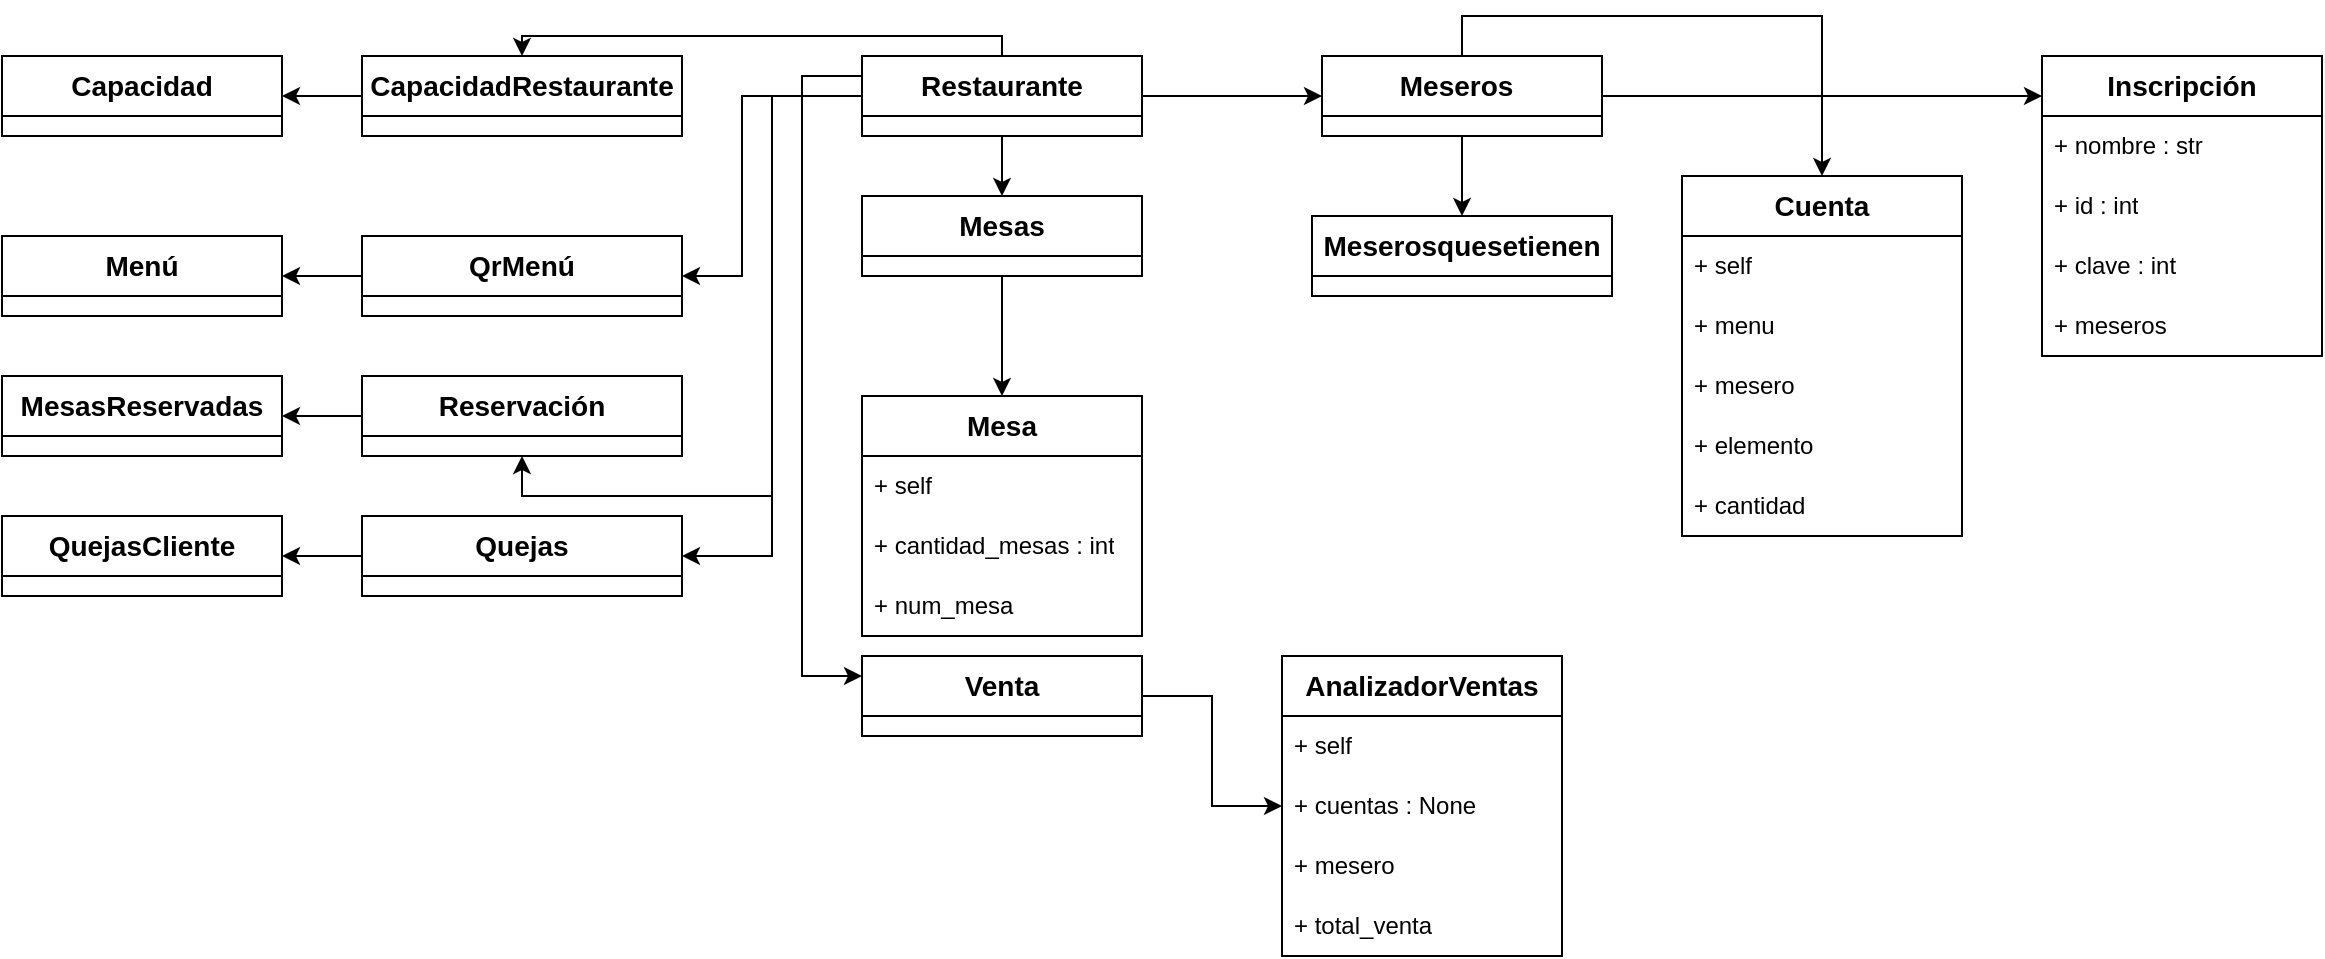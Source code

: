 <mxfile version="24.2.2" type="device">
  <diagram name="Página-1" id="wdMeWJEnil79WT0xZNIh">
    <mxGraphModel dx="1877" dy="522" grid="1" gridSize="10" guides="1" tooltips="1" connect="1" arrows="1" fold="1" page="1" pageScale="1" pageWidth="827" pageHeight="1169" math="0" shadow="0">
      <root>
        <mxCell id="0" />
        <mxCell id="1" parent="0" />
        <mxCell id="0spZm-EfdhwM5rsaG5ed-1" style="edgeStyle=orthogonalEdgeStyle;rounded=0;orthogonalLoop=1;jettySize=auto;html=1;" parent="1" source="RrLzr7xgLB7CRpg2Q4Ah-9" target="RrLzr7xgLB7CRpg2Q4Ah-21" edge="1">
          <mxGeometry relative="1" as="geometry" />
        </mxCell>
        <mxCell id="7tjaN-nobCpIpOOMfUjn-23" style="edgeStyle=orthogonalEdgeStyle;rounded=0;orthogonalLoop=1;jettySize=auto;html=1;exitX=0;exitY=0.5;exitDx=0;exitDy=0;" parent="1" source="RrLzr7xgLB7CRpg2Q4Ah-9" target="7tjaN-nobCpIpOOMfUjn-19" edge="1">
          <mxGeometry relative="1" as="geometry">
            <Array as="points">
              <mxPoint x="-350" y="40" />
              <mxPoint x="-380" y="40" />
              <mxPoint x="-380" y="340" />
            </Array>
          </mxGeometry>
        </mxCell>
        <mxCell id="7tjaN-nobCpIpOOMfUjn-24" style="edgeStyle=orthogonalEdgeStyle;rounded=0;orthogonalLoop=1;jettySize=auto;html=1;exitX=1;exitY=0.5;exitDx=0;exitDy=0;" parent="1" source="RrLzr7xgLB7CRpg2Q4Ah-9" target="RrLzr7xgLB7CRpg2Q4Ah-17" edge="1">
          <mxGeometry relative="1" as="geometry" />
        </mxCell>
        <mxCell id="7tjaN-nobCpIpOOMfUjn-38" style="edgeStyle=orthogonalEdgeStyle;rounded=0;orthogonalLoop=1;jettySize=auto;html=1;" parent="1" source="RrLzr7xgLB7CRpg2Q4Ah-9" target="7tjaN-nobCpIpOOMfUjn-34" edge="1">
          <mxGeometry relative="1" as="geometry">
            <Array as="points">
              <mxPoint x="-280" y="20" />
              <mxPoint x="-520" y="20" />
            </Array>
          </mxGeometry>
        </mxCell>
        <mxCell id="7tjaN-nobCpIpOOMfUjn-41" style="edgeStyle=orthogonalEdgeStyle;rounded=0;orthogonalLoop=1;jettySize=auto;html=1;entryX=1;entryY=0.5;entryDx=0;entryDy=0;" parent="1" source="RrLzr7xgLB7CRpg2Q4Ah-9" target="7tjaN-nobCpIpOOMfUjn-39" edge="1">
          <mxGeometry relative="1" as="geometry">
            <Array as="points">
              <mxPoint x="-410" y="50" />
              <mxPoint x="-410" y="140" />
            </Array>
          </mxGeometry>
        </mxCell>
        <mxCell id="7tjaN-nobCpIpOOMfUjn-43" style="edgeStyle=orthogonalEdgeStyle;rounded=0;orthogonalLoop=1;jettySize=auto;html=1;entryX=0.5;entryY=1;entryDx=0;entryDy=0;" parent="1" source="RrLzr7xgLB7CRpg2Q4Ah-9" target="7tjaN-nobCpIpOOMfUjn-42" edge="1">
          <mxGeometry relative="1" as="geometry" />
        </mxCell>
        <mxCell id="9p7t4piKM5L8PV-O4CBv-5" style="edgeStyle=orthogonalEdgeStyle;rounded=0;orthogonalLoop=1;jettySize=auto;html=1;entryX=1;entryY=0.5;entryDx=0;entryDy=0;" edge="1" parent="1" source="RrLzr7xgLB7CRpg2Q4Ah-9" target="9p7t4piKM5L8PV-O4CBv-4">
          <mxGeometry relative="1" as="geometry" />
        </mxCell>
        <mxCell id="RrLzr7xgLB7CRpg2Q4Ah-9" value="&lt;b&gt;&lt;font style=&quot;font-size: 14px;&quot;&gt;Restaurante&lt;/font&gt;&lt;/b&gt;" style="swimlane;fontStyle=0;childLayout=stackLayout;horizontal=1;startSize=30;horizontalStack=0;resizeParent=1;resizeParentMax=0;resizeLast=0;collapsible=1;marginBottom=0;whiteSpace=wrap;html=1;" parent="1" vertex="1">
          <mxGeometry x="-350" y="30" width="140" height="40" as="geometry" />
        </mxCell>
        <mxCell id="RrLzr7xgLB7CRpg2Q4Ah-13" value="&lt;span style=&quot;font-size: 14px;&quot;&gt;&lt;b&gt;Inscripción&lt;/b&gt;&lt;/span&gt;" style="swimlane;fontStyle=0;childLayout=stackLayout;horizontal=1;startSize=30;horizontalStack=0;resizeParent=1;resizeParentMax=0;resizeLast=0;collapsible=1;marginBottom=0;whiteSpace=wrap;html=1;" parent="1" vertex="1">
          <mxGeometry x="240" y="30" width="140" height="150" as="geometry" />
        </mxCell>
        <mxCell id="RrLzr7xgLB7CRpg2Q4Ah-14" value="+ nombre : str&lt;span style=&quot;white-space: pre;&quot;&gt;&#x9;&lt;/span&gt;&lt;span style=&quot;white-space: pre;&quot;&gt;&#x9;&lt;/span&gt;" style="text;strokeColor=none;fillColor=none;align=left;verticalAlign=middle;spacingLeft=4;spacingRight=4;overflow=hidden;points=[[0,0.5],[1,0.5]];portConstraint=eastwest;rotatable=0;whiteSpace=wrap;html=1;" parent="RrLzr7xgLB7CRpg2Q4Ah-13" vertex="1">
          <mxGeometry y="30" width="140" height="30" as="geometry" />
        </mxCell>
        <mxCell id="RrLzr7xgLB7CRpg2Q4Ah-15" value="+ id : int" style="text;strokeColor=none;fillColor=none;align=left;verticalAlign=middle;spacingLeft=4;spacingRight=4;overflow=hidden;points=[[0,0.5],[1,0.5]];portConstraint=eastwest;rotatable=0;whiteSpace=wrap;html=1;" parent="RrLzr7xgLB7CRpg2Q4Ah-13" vertex="1">
          <mxGeometry y="60" width="140" height="30" as="geometry" />
        </mxCell>
        <mxCell id="RrLzr7xgLB7CRpg2Q4Ah-16" value="+ clave : int" style="text;strokeColor=none;fillColor=none;align=left;verticalAlign=middle;spacingLeft=4;spacingRight=4;overflow=hidden;points=[[0,0.5],[1,0.5]];portConstraint=eastwest;rotatable=0;whiteSpace=wrap;html=1;" parent="RrLzr7xgLB7CRpg2Q4Ah-13" vertex="1">
          <mxGeometry y="90" width="140" height="30" as="geometry" />
        </mxCell>
        <mxCell id="RrLzr7xgLB7CRpg2Q4Ah-30" value="+ meseros&amp;nbsp;" style="text;strokeColor=none;fillColor=none;align=left;verticalAlign=middle;spacingLeft=4;spacingRight=4;overflow=hidden;points=[[0,0.5],[1,0.5]];portConstraint=eastwest;rotatable=0;whiteSpace=wrap;html=1;" parent="RrLzr7xgLB7CRpg2Q4Ah-13" vertex="1">
          <mxGeometry y="120" width="140" height="30" as="geometry" />
        </mxCell>
        <mxCell id="7tjaN-nobCpIpOOMfUjn-1" style="edgeStyle=orthogonalEdgeStyle;rounded=0;orthogonalLoop=1;jettySize=auto;html=1;exitX=0.5;exitY=1;exitDx=0;exitDy=0;" parent="1" source="RrLzr7xgLB7CRpg2Q4Ah-17" target="RrLzr7xgLB7CRpg2Q4Ah-25" edge="1">
          <mxGeometry relative="1" as="geometry" />
        </mxCell>
        <mxCell id="7tjaN-nobCpIpOOMfUjn-10" style="edgeStyle=orthogonalEdgeStyle;rounded=0;orthogonalLoop=1;jettySize=auto;html=1;exitX=0.5;exitY=0;exitDx=0;exitDy=0;" parent="1" source="RrLzr7xgLB7CRpg2Q4Ah-17" target="7tjaN-nobCpIpOOMfUjn-2" edge="1">
          <mxGeometry relative="1" as="geometry" />
        </mxCell>
        <mxCell id="7tjaN-nobCpIpOOMfUjn-33" style="edgeStyle=orthogonalEdgeStyle;rounded=0;orthogonalLoop=1;jettySize=auto;html=1;" parent="1" source="RrLzr7xgLB7CRpg2Q4Ah-17" target="RrLzr7xgLB7CRpg2Q4Ah-13" edge="1">
          <mxGeometry relative="1" as="geometry">
            <Array as="points">
              <mxPoint x="150" y="50" />
              <mxPoint x="150" y="50" />
            </Array>
          </mxGeometry>
        </mxCell>
        <mxCell id="RrLzr7xgLB7CRpg2Q4Ah-17" value="&lt;b&gt;&lt;font style=&quot;font-size: 14px;&quot;&gt;Meseros&lt;span style=&quot;white-space: pre;&quot;&gt;&#x9;&lt;/span&gt;&lt;/font&gt;&lt;/b&gt;" style="swimlane;fontStyle=0;childLayout=stackLayout;horizontal=1;startSize=30;horizontalStack=0;resizeParent=1;resizeParentMax=0;resizeLast=0;collapsible=1;marginBottom=0;whiteSpace=wrap;html=1;" parent="1" vertex="1">
          <mxGeometry x="-120" y="30" width="140" height="40" as="geometry" />
        </mxCell>
        <mxCell id="7tjaN-nobCpIpOOMfUjn-17" style="edgeStyle=orthogonalEdgeStyle;rounded=0;orthogonalLoop=1;jettySize=auto;html=1;exitX=0.5;exitY=1;exitDx=0;exitDy=0;entryX=0.5;entryY=0;entryDx=0;entryDy=0;" parent="1" source="RrLzr7xgLB7CRpg2Q4Ah-21" target="7tjaN-nobCpIpOOMfUjn-11" edge="1">
          <mxGeometry relative="1" as="geometry" />
        </mxCell>
        <mxCell id="RrLzr7xgLB7CRpg2Q4Ah-21" value="&lt;span style=&quot;font-size: 14px;&quot;&gt;&lt;b&gt;Mesas&lt;/b&gt;&lt;/span&gt;" style="swimlane;fontStyle=0;childLayout=stackLayout;horizontal=1;startSize=30;horizontalStack=0;resizeParent=1;resizeParentMax=0;resizeLast=0;collapsible=1;marginBottom=0;whiteSpace=wrap;html=1;" parent="1" vertex="1">
          <mxGeometry x="-350" y="100" width="140" height="40" as="geometry" />
        </mxCell>
        <mxCell id="RrLzr7xgLB7CRpg2Q4Ah-25" value="&lt;b&gt;&lt;font style=&quot;font-size: 14px;&quot;&gt;Meserosquesetienen&lt;/font&gt;&lt;/b&gt;" style="swimlane;fontStyle=0;childLayout=stackLayout;horizontal=1;startSize=30;horizontalStack=0;resizeParent=1;resizeParentMax=0;resizeLast=0;collapsible=1;marginBottom=0;whiteSpace=wrap;html=1;" parent="1" vertex="1">
          <mxGeometry x="-125" y="110" width="150" height="40" as="geometry" />
        </mxCell>
        <mxCell id="7tjaN-nobCpIpOOMfUjn-2" value="&lt;span style=&quot;font-size: 14px;&quot;&gt;&lt;b&gt;Cuenta&lt;/b&gt;&lt;/span&gt;" style="swimlane;fontStyle=0;childLayout=stackLayout;horizontal=1;startSize=30;horizontalStack=0;resizeParent=1;resizeParentMax=0;resizeLast=0;collapsible=1;marginBottom=0;whiteSpace=wrap;html=1;" parent="1" vertex="1">
          <mxGeometry x="60" y="90" width="140" height="180" as="geometry" />
        </mxCell>
        <mxCell id="7tjaN-nobCpIpOOMfUjn-3" value="+ self" style="text;strokeColor=none;fillColor=none;align=left;verticalAlign=middle;spacingLeft=4;spacingRight=4;overflow=hidden;points=[[0,0.5],[1,0.5]];portConstraint=eastwest;rotatable=0;whiteSpace=wrap;html=1;" parent="7tjaN-nobCpIpOOMfUjn-2" vertex="1">
          <mxGeometry y="30" width="140" height="30" as="geometry" />
        </mxCell>
        <mxCell id="7tjaN-nobCpIpOOMfUjn-4" value="+ menu" style="text;strokeColor=none;fillColor=none;align=left;verticalAlign=middle;spacingLeft=4;spacingRight=4;overflow=hidden;points=[[0,0.5],[1,0.5]];portConstraint=eastwest;rotatable=0;whiteSpace=wrap;html=1;" parent="7tjaN-nobCpIpOOMfUjn-2" vertex="1">
          <mxGeometry y="60" width="140" height="30" as="geometry" />
        </mxCell>
        <mxCell id="7tjaN-nobCpIpOOMfUjn-5" value="+ mesero" style="text;strokeColor=none;fillColor=none;align=left;verticalAlign=middle;spacingLeft=4;spacingRight=4;overflow=hidden;points=[[0,0.5],[1,0.5]];portConstraint=eastwest;rotatable=0;whiteSpace=wrap;html=1;" parent="7tjaN-nobCpIpOOMfUjn-2" vertex="1">
          <mxGeometry y="90" width="140" height="30" as="geometry" />
        </mxCell>
        <mxCell id="7tjaN-nobCpIpOOMfUjn-7" value="+ elemento" style="text;strokeColor=none;fillColor=none;align=left;verticalAlign=middle;spacingLeft=4;spacingRight=4;overflow=hidden;points=[[0,0.5],[1,0.5]];portConstraint=eastwest;rotatable=0;whiteSpace=wrap;html=1;" parent="7tjaN-nobCpIpOOMfUjn-2" vertex="1">
          <mxGeometry y="120" width="140" height="30" as="geometry" />
        </mxCell>
        <mxCell id="7tjaN-nobCpIpOOMfUjn-8" value="+ cantidad" style="text;strokeColor=none;fillColor=none;align=left;verticalAlign=middle;spacingLeft=4;spacingRight=4;overflow=hidden;points=[[0,0.5],[1,0.5]];portConstraint=eastwest;rotatable=0;whiteSpace=wrap;html=1;" parent="7tjaN-nobCpIpOOMfUjn-2" vertex="1">
          <mxGeometry y="150" width="140" height="30" as="geometry" />
        </mxCell>
        <mxCell id="7tjaN-nobCpIpOOMfUjn-11" value="&lt;span style=&quot;font-size: 14px;&quot;&gt;&lt;b&gt;Mesa&lt;/b&gt;&lt;/span&gt;" style="swimlane;fontStyle=0;childLayout=stackLayout;horizontal=1;startSize=30;horizontalStack=0;resizeParent=1;resizeParentMax=0;resizeLast=0;collapsible=1;marginBottom=0;whiteSpace=wrap;html=1;" parent="1" vertex="1">
          <mxGeometry x="-350" y="200" width="140" height="120" as="geometry" />
        </mxCell>
        <mxCell id="7tjaN-nobCpIpOOMfUjn-12" value="+ self" style="text;strokeColor=none;fillColor=none;align=left;verticalAlign=middle;spacingLeft=4;spacingRight=4;overflow=hidden;points=[[0,0.5],[1,0.5]];portConstraint=eastwest;rotatable=0;whiteSpace=wrap;html=1;" parent="7tjaN-nobCpIpOOMfUjn-11" vertex="1">
          <mxGeometry y="30" width="140" height="30" as="geometry" />
        </mxCell>
        <mxCell id="7tjaN-nobCpIpOOMfUjn-13" value="+ cantidad_mesas : int" style="text;strokeColor=none;fillColor=none;align=left;verticalAlign=middle;spacingLeft=4;spacingRight=4;overflow=hidden;points=[[0,0.5],[1,0.5]];portConstraint=eastwest;rotatable=0;whiteSpace=wrap;html=1;" parent="7tjaN-nobCpIpOOMfUjn-11" vertex="1">
          <mxGeometry y="60" width="140" height="30" as="geometry" />
        </mxCell>
        <mxCell id="7tjaN-nobCpIpOOMfUjn-14" value="+ num_mesa" style="text;strokeColor=none;fillColor=none;align=left;verticalAlign=middle;spacingLeft=4;spacingRight=4;overflow=hidden;points=[[0,0.5],[1,0.5]];portConstraint=eastwest;rotatable=0;whiteSpace=wrap;html=1;" parent="7tjaN-nobCpIpOOMfUjn-11" vertex="1">
          <mxGeometry y="90" width="140" height="30" as="geometry" />
        </mxCell>
        <mxCell id="7tjaN-nobCpIpOOMfUjn-32" style="edgeStyle=orthogonalEdgeStyle;rounded=0;orthogonalLoop=1;jettySize=auto;html=1;" parent="1" source="7tjaN-nobCpIpOOMfUjn-19" target="7tjaN-nobCpIpOOMfUjn-25" edge="1">
          <mxGeometry relative="1" as="geometry" />
        </mxCell>
        <mxCell id="7tjaN-nobCpIpOOMfUjn-19" value="&lt;span style=&quot;font-size: 14px;&quot;&gt;&lt;b&gt;Venta&lt;/b&gt;&lt;/span&gt;" style="swimlane;fontStyle=0;childLayout=stackLayout;horizontal=1;startSize=30;horizontalStack=0;resizeParent=1;resizeParentMax=0;resizeLast=0;collapsible=1;marginBottom=0;whiteSpace=wrap;html=1;" parent="1" vertex="1">
          <mxGeometry x="-350" y="330" width="140" height="40" as="geometry" />
        </mxCell>
        <mxCell id="7tjaN-nobCpIpOOMfUjn-25" value="&lt;span style=&quot;font-size: 14px;&quot;&gt;&lt;b&gt;AnalizadorVentas&lt;/b&gt;&lt;/span&gt;" style="swimlane;fontStyle=0;childLayout=stackLayout;horizontal=1;startSize=30;horizontalStack=0;resizeParent=1;resizeParentMax=0;resizeLast=0;collapsible=1;marginBottom=0;whiteSpace=wrap;html=1;" parent="1" vertex="1">
          <mxGeometry x="-140" y="330" width="140" height="150" as="geometry" />
        </mxCell>
        <mxCell id="7tjaN-nobCpIpOOMfUjn-26" value="+ self" style="text;strokeColor=none;fillColor=none;align=left;verticalAlign=middle;spacingLeft=4;spacingRight=4;overflow=hidden;points=[[0,0.5],[1,0.5]];portConstraint=eastwest;rotatable=0;whiteSpace=wrap;html=1;" parent="7tjaN-nobCpIpOOMfUjn-25" vertex="1">
          <mxGeometry y="30" width="140" height="30" as="geometry" />
        </mxCell>
        <mxCell id="7tjaN-nobCpIpOOMfUjn-27" value="+ cuentas : None" style="text;strokeColor=none;fillColor=none;align=left;verticalAlign=middle;spacingLeft=4;spacingRight=4;overflow=hidden;points=[[0,0.5],[1,0.5]];portConstraint=eastwest;rotatable=0;whiteSpace=wrap;html=1;" parent="7tjaN-nobCpIpOOMfUjn-25" vertex="1">
          <mxGeometry y="60" width="140" height="30" as="geometry" />
        </mxCell>
        <mxCell id="7tjaN-nobCpIpOOMfUjn-28" value="+ mesero&amp;nbsp;" style="text;strokeColor=none;fillColor=none;align=left;verticalAlign=middle;spacingLeft=4;spacingRight=4;overflow=hidden;points=[[0,0.5],[1,0.5]];portConstraint=eastwest;rotatable=0;whiteSpace=wrap;html=1;" parent="7tjaN-nobCpIpOOMfUjn-25" vertex="1">
          <mxGeometry y="90" width="140" height="30" as="geometry" />
        </mxCell>
        <mxCell id="7tjaN-nobCpIpOOMfUjn-30" value="+ total_venta" style="text;strokeColor=none;fillColor=none;align=left;verticalAlign=middle;spacingLeft=4;spacingRight=4;overflow=hidden;points=[[0,0.5],[1,0.5]];portConstraint=eastwest;rotatable=0;whiteSpace=wrap;html=1;" parent="7tjaN-nobCpIpOOMfUjn-25" vertex="1">
          <mxGeometry y="120" width="140" height="30" as="geometry" />
        </mxCell>
        <mxCell id="9p7t4piKM5L8PV-O4CBv-3" style="edgeStyle=orthogonalEdgeStyle;rounded=0;orthogonalLoop=1;jettySize=auto;html=1;entryX=1;entryY=0.5;entryDx=0;entryDy=0;" edge="1" parent="1" source="7tjaN-nobCpIpOOMfUjn-34" target="9p7t4piKM5L8PV-O4CBv-2">
          <mxGeometry relative="1" as="geometry" />
        </mxCell>
        <mxCell id="7tjaN-nobCpIpOOMfUjn-34" value="&lt;span style=&quot;font-size: 14px;&quot;&gt;&lt;b&gt;CapacidadRestaurante&lt;/b&gt;&lt;/span&gt;" style="swimlane;fontStyle=0;childLayout=stackLayout;horizontal=1;startSize=30;horizontalStack=0;resizeParent=1;resizeParentMax=0;resizeLast=0;collapsible=1;marginBottom=0;whiteSpace=wrap;html=1;" parent="1" vertex="1">
          <mxGeometry x="-600" y="30" width="160" height="40" as="geometry" />
        </mxCell>
        <mxCell id="7tjaN-nobCpIpOOMfUjn-55" style="edgeStyle=orthogonalEdgeStyle;rounded=0;orthogonalLoop=1;jettySize=auto;html=1;exitX=0;exitY=0.5;exitDx=0;exitDy=0;entryX=1;entryY=0.5;entryDx=0;entryDy=0;" parent="1" source="7tjaN-nobCpIpOOMfUjn-39" target="7tjaN-nobCpIpOOMfUjn-51" edge="1">
          <mxGeometry relative="1" as="geometry" />
        </mxCell>
        <mxCell id="7tjaN-nobCpIpOOMfUjn-39" value="&lt;span style=&quot;font-size: 14px;&quot;&gt;&lt;b&gt;QrMenú&lt;/b&gt;&lt;/span&gt;" style="swimlane;fontStyle=0;childLayout=stackLayout;horizontal=1;startSize=30;horizontalStack=0;resizeParent=1;resizeParentMax=0;resizeLast=0;collapsible=1;marginBottom=0;whiteSpace=wrap;html=1;" parent="1" vertex="1">
          <mxGeometry x="-600" y="120" width="160" height="40" as="geometry" />
        </mxCell>
        <mxCell id="9p7t4piKM5L8PV-O4CBv-1" style="edgeStyle=orthogonalEdgeStyle;rounded=0;orthogonalLoop=1;jettySize=auto;html=1;exitX=0;exitY=0.5;exitDx=0;exitDy=0;entryX=1;entryY=0.5;entryDx=0;entryDy=0;" edge="1" parent="1" source="7tjaN-nobCpIpOOMfUjn-42" target="7tjaN-nobCpIpOOMfUjn-44">
          <mxGeometry relative="1" as="geometry" />
        </mxCell>
        <mxCell id="7tjaN-nobCpIpOOMfUjn-42" value="&lt;span style=&quot;font-size: 14px;&quot;&gt;&lt;b&gt;Reservación&lt;/b&gt;&lt;/span&gt;" style="swimlane;fontStyle=0;childLayout=stackLayout;horizontal=1;startSize=30;horizontalStack=0;resizeParent=1;resizeParentMax=0;resizeLast=0;collapsible=1;marginBottom=0;whiteSpace=wrap;html=1;" parent="1" vertex="1">
          <mxGeometry x="-600" y="190" width="160" height="40" as="geometry" />
        </mxCell>
        <mxCell id="7tjaN-nobCpIpOOMfUjn-44" value="&lt;span style=&quot;font-size: 14px;&quot;&gt;&lt;b&gt;MesasReservadas&lt;/b&gt;&lt;/span&gt;" style="swimlane;fontStyle=0;childLayout=stackLayout;horizontal=1;startSize=30;horizontalStack=0;resizeParent=1;resizeParentMax=0;resizeLast=0;collapsible=1;marginBottom=0;whiteSpace=wrap;html=1;" parent="1" vertex="1">
          <mxGeometry x="-780" y="190" width="140" height="40" as="geometry" />
        </mxCell>
        <mxCell id="7tjaN-nobCpIpOOMfUjn-51" value="&lt;span style=&quot;font-size: 14px;&quot;&gt;&lt;b&gt;Menú&lt;/b&gt;&lt;/span&gt;" style="swimlane;fontStyle=0;childLayout=stackLayout;horizontal=1;startSize=30;horizontalStack=0;resizeParent=1;resizeParentMax=0;resizeLast=0;collapsible=1;marginBottom=0;whiteSpace=wrap;html=1;" parent="1" vertex="1">
          <mxGeometry x="-780" y="120" width="140" height="40" as="geometry" />
        </mxCell>
        <mxCell id="9p7t4piKM5L8PV-O4CBv-2" value="&lt;span style=&quot;font-size: 14px;&quot;&gt;&lt;b&gt;Capacidad&lt;/b&gt;&lt;/span&gt;" style="swimlane;fontStyle=0;childLayout=stackLayout;horizontal=1;startSize=30;horizontalStack=0;resizeParent=1;resizeParentMax=0;resizeLast=0;collapsible=1;marginBottom=0;whiteSpace=wrap;html=1;" vertex="1" parent="1">
          <mxGeometry x="-780" y="30" width="140" height="40" as="geometry" />
        </mxCell>
        <mxCell id="9p7t4piKM5L8PV-O4CBv-7" style="edgeStyle=orthogonalEdgeStyle;rounded=0;orthogonalLoop=1;jettySize=auto;html=1;" edge="1" parent="1" source="9p7t4piKM5L8PV-O4CBv-4" target="9p7t4piKM5L8PV-O4CBv-6">
          <mxGeometry relative="1" as="geometry" />
        </mxCell>
        <mxCell id="9p7t4piKM5L8PV-O4CBv-4" value="&lt;span style=&quot;font-size: 14px;&quot;&gt;&lt;b&gt;Quejas&lt;/b&gt;&lt;/span&gt;" style="swimlane;fontStyle=0;childLayout=stackLayout;horizontal=1;startSize=30;horizontalStack=0;resizeParent=1;resizeParentMax=0;resizeLast=0;collapsible=1;marginBottom=0;whiteSpace=wrap;html=1;" vertex="1" parent="1">
          <mxGeometry x="-600" y="260" width="160" height="40" as="geometry" />
        </mxCell>
        <mxCell id="9p7t4piKM5L8PV-O4CBv-6" value="&lt;span style=&quot;font-size: 14px;&quot;&gt;&lt;b&gt;QuejasCliente&lt;/b&gt;&lt;/span&gt;" style="swimlane;fontStyle=0;childLayout=stackLayout;horizontal=1;startSize=30;horizontalStack=0;resizeParent=1;resizeParentMax=0;resizeLast=0;collapsible=1;marginBottom=0;whiteSpace=wrap;html=1;" vertex="1" parent="1">
          <mxGeometry x="-780" y="260" width="140" height="40" as="geometry" />
        </mxCell>
      </root>
    </mxGraphModel>
  </diagram>
</mxfile>
